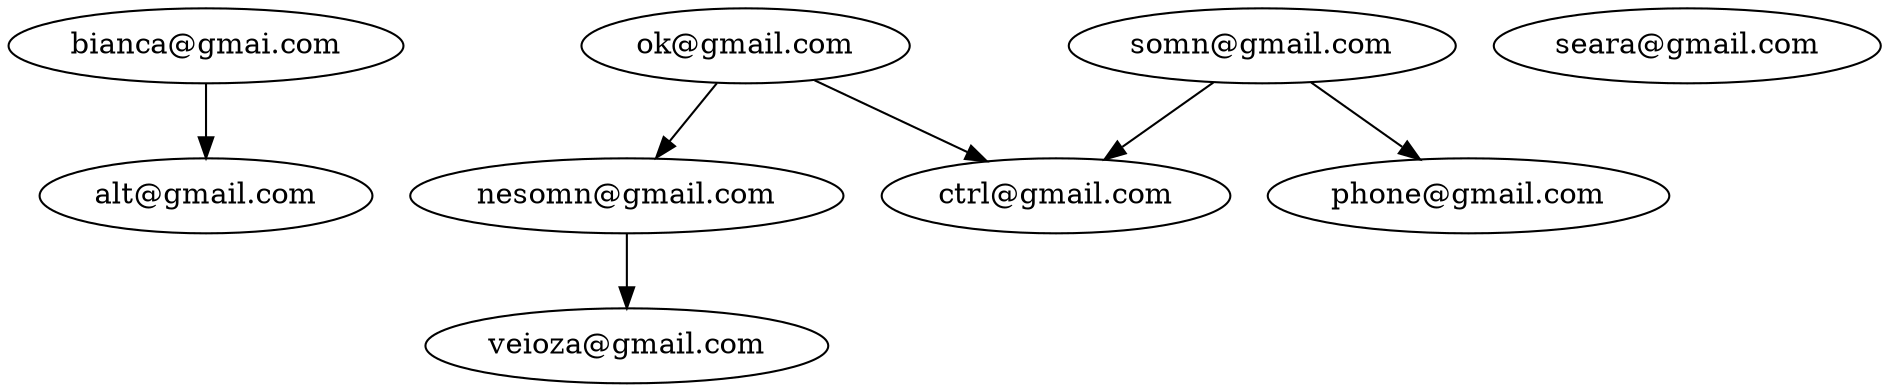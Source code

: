 strict digraph G {
  1 [ label="bianca@gmai.com" ];
  2 [ label="ok@gmail.com" ];
  3 [ label="somn@gmail.com" ];
  4 [ label="nesomn@gmail.com" ];
  5 [ label="seara@gmail.com" ];
  6 [ label="veioza@gmail.com" ];
  7 [ label="phone@gmail.com" ];
  8 [ label="alt@gmail.com" ];
  9 [ label="ctrl@gmail.com" ];
  1 -> 8;
  2 -> 4;
  2 -> 9;
  3 -> 7;
  3 -> 9;
  4 -> 6;
}
